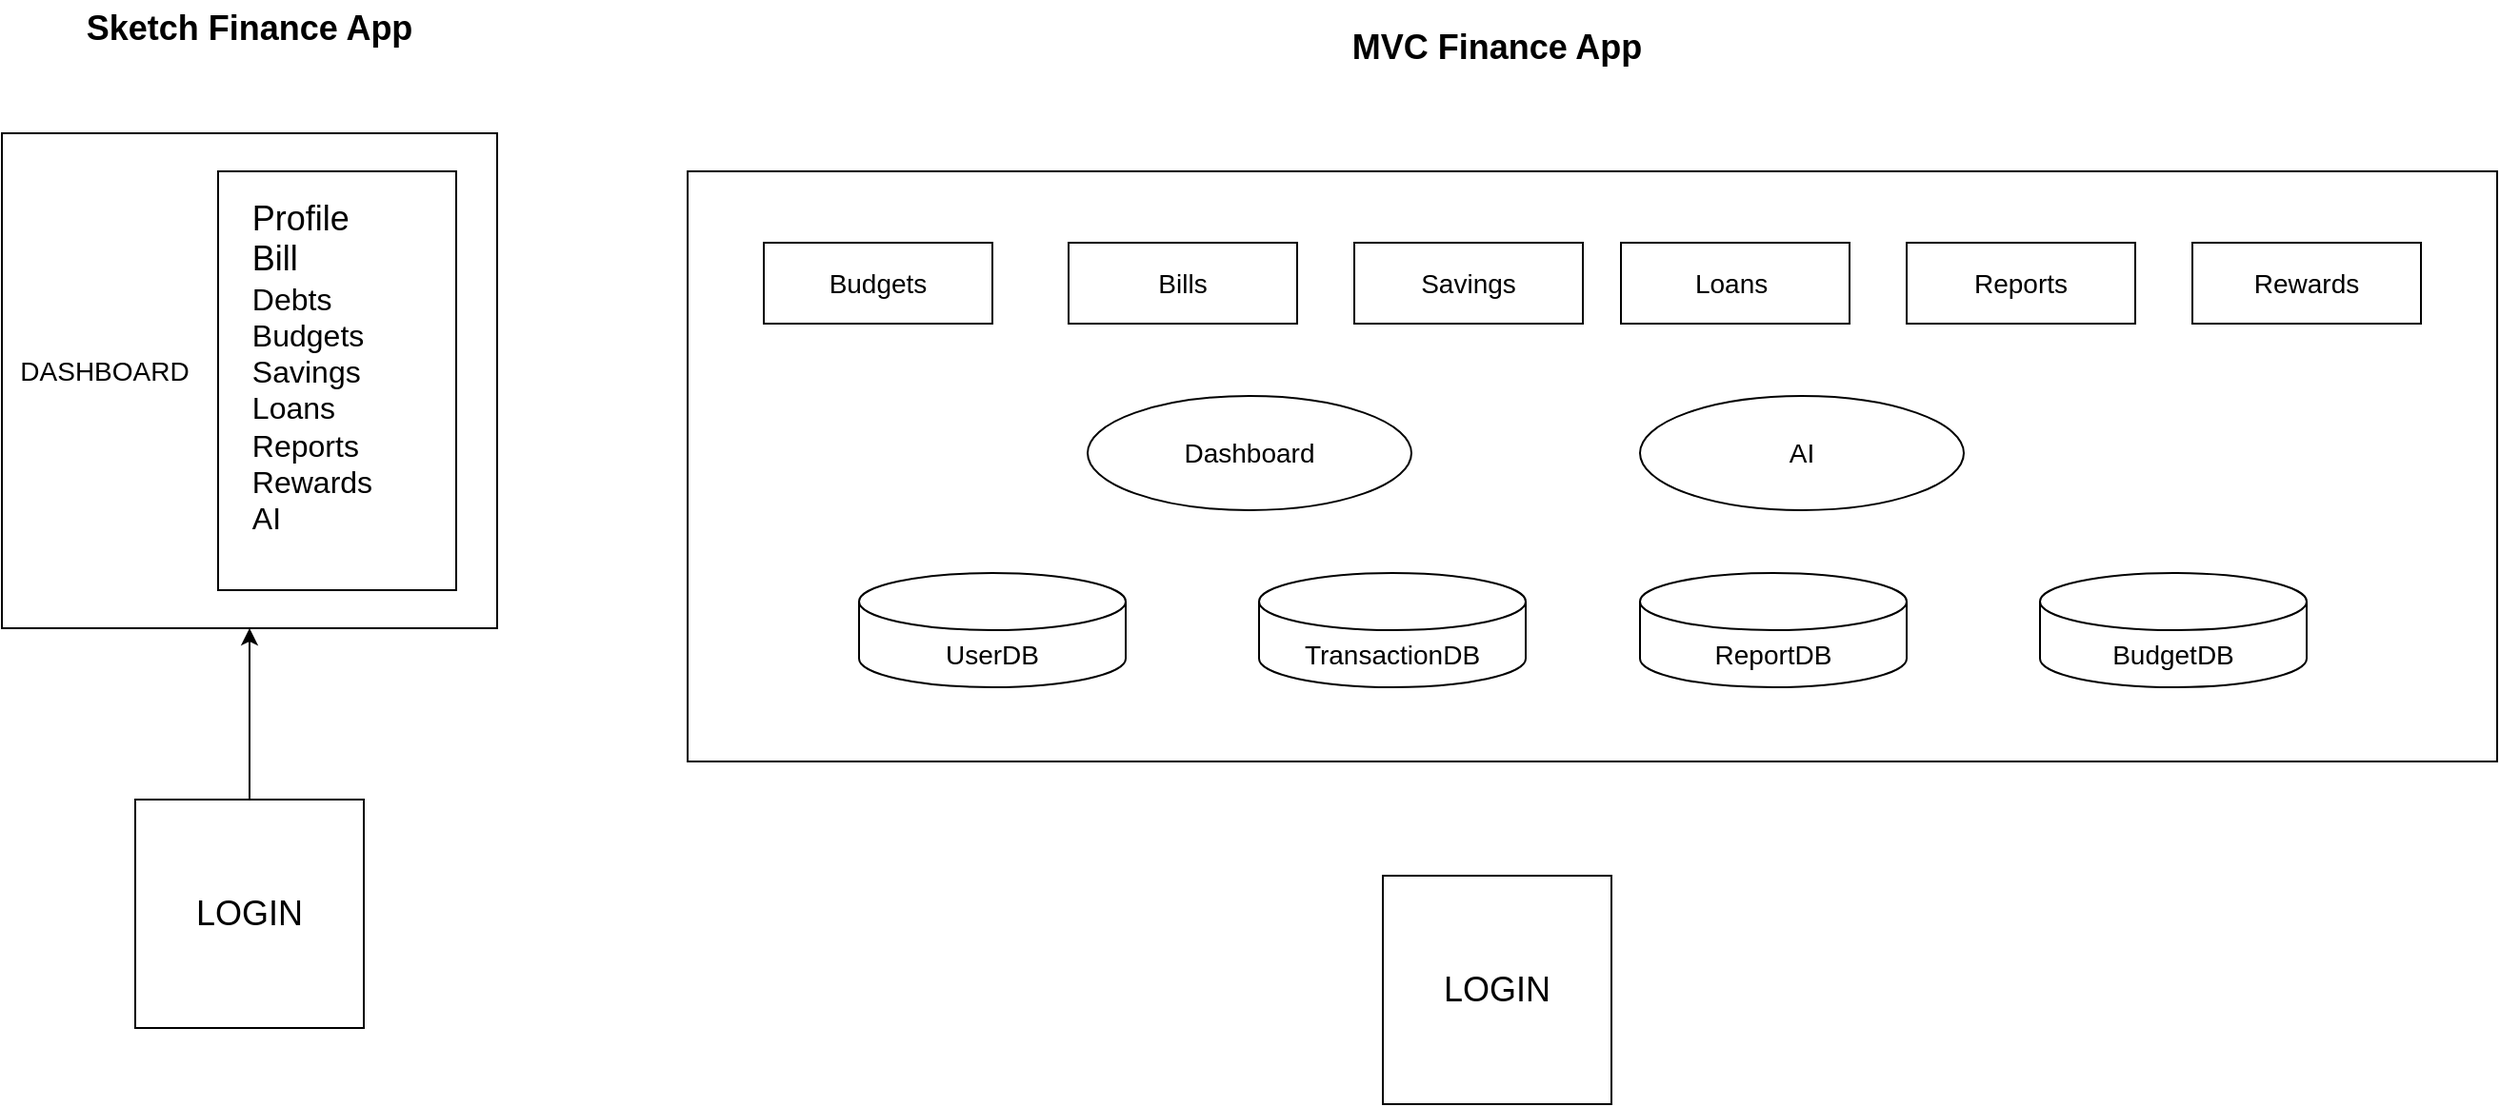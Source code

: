 <mxfile version="24.8.2">
  <diagram name="Page-1" id="ICIlDwkwhrRnBKipHEM9">
    <mxGraphModel dx="1674" dy="746" grid="1" gridSize="10" guides="1" tooltips="1" connect="1" arrows="1" fold="1" page="1" pageScale="1" pageWidth="827" pageHeight="1169" math="0" shadow="0">
      <root>
        <mxCell id="0" />
        <mxCell id="1" parent="0" />
        <mxCell id="7ydnyLyAO0v6t1_Miq5--25" value="" style="rounded=0;whiteSpace=wrap;html=1;" vertex="1" parent="1">
          <mxGeometry x="400" y="120" width="950" height="310" as="geometry" />
        </mxCell>
        <mxCell id="7ydnyLyAO0v6t1_Miq5--10" style="edgeStyle=orthogonalEdgeStyle;rounded=0;orthogonalLoop=1;jettySize=auto;html=1;entryX=0.5;entryY=1;entryDx=0;entryDy=0;" edge="1" parent="1" source="7ydnyLyAO0v6t1_Miq5--1" target="7ydnyLyAO0v6t1_Miq5--2">
          <mxGeometry relative="1" as="geometry" />
        </mxCell>
        <mxCell id="7ydnyLyAO0v6t1_Miq5--1" value="&lt;font style=&quot;font-size: 18px;&quot;&gt;LOGIN&lt;/font&gt;" style="whiteSpace=wrap;html=1;aspect=fixed;" vertex="1" parent="1">
          <mxGeometry x="110" y="450" width="120" height="120" as="geometry" />
        </mxCell>
        <mxCell id="7ydnyLyAO0v6t1_Miq5--2" value="" style="whiteSpace=wrap;html=1;aspect=fixed;align=left;" vertex="1" parent="1">
          <mxGeometry x="40" y="100" width="260" height="260" as="geometry" />
        </mxCell>
        <mxCell id="7ydnyLyAO0v6t1_Miq5--5" value="" style="rounded=0;whiteSpace=wrap;html=1;rotation=90;" vertex="1" parent="1">
          <mxGeometry x="106" y="167.5" width="220" height="125" as="geometry" />
        </mxCell>
        <mxCell id="7ydnyLyAO0v6t1_Miq5--6" value="&lt;font style=&quot;font-size: 14px;&quot;&gt;DASHBOARD&lt;/font&gt;" style="text;html=1;align=center;verticalAlign=middle;whiteSpace=wrap;rounded=0;" vertex="1" parent="1">
          <mxGeometry x="64" y="210" width="60" height="30" as="geometry" />
        </mxCell>
        <mxCell id="7ydnyLyAO0v6t1_Miq5--7" value="&lt;div style=&quot;text-align: left;&quot;&gt;&lt;span style=&quot;background-color: initial;&quot;&gt;&lt;font style=&quot;font-size: 18px;&quot;&gt;Profile&lt;/font&gt;&lt;/span&gt;&lt;/div&gt;&lt;div style=&quot;text-align: left;&quot;&gt;&lt;span style=&quot;background-color: initial;&quot;&gt;&lt;font style=&quot;font-size: 18px;&quot;&gt;Bill&lt;/font&gt;&lt;/span&gt;&lt;/div&gt;&lt;div style=&quot;text-align: left;&quot;&gt;&lt;span style=&quot;background-color: initial;&quot;&gt;&lt;font size=&quot;3&quot; style=&quot;&quot;&gt;Debts&lt;/font&gt;&lt;/span&gt;&lt;/div&gt;&lt;div style=&quot;text-align: left;&quot;&gt;&lt;font size=&quot;3&quot;&gt;Budgets&lt;/font&gt;&lt;/div&gt;&lt;div style=&quot;text-align: left;&quot;&gt;&lt;font size=&quot;3&quot;&gt;Savings&lt;/font&gt;&lt;/div&gt;&lt;div style=&quot;text-align: left;&quot;&gt;&lt;font size=&quot;3&quot;&gt;Loans&lt;/font&gt;&lt;/div&gt;&lt;div style=&quot;text-align: left;&quot;&gt;&lt;font size=&quot;3&quot;&gt;Reports&lt;/font&gt;&lt;/div&gt;&lt;div style=&quot;text-align: left;&quot;&gt;&lt;font size=&quot;3&quot;&gt;Rewards&lt;/font&gt;&lt;/div&gt;&lt;div style=&quot;text-align: left;&quot;&gt;&lt;font size=&quot;3&quot;&gt;AI&lt;/font&gt;&lt;/div&gt;&lt;div&gt;&lt;br&gt;&lt;/div&gt;" style="text;html=1;align=center;verticalAlign=middle;whiteSpace=wrap;rounded=0;" vertex="1" parent="1">
          <mxGeometry x="150" y="155" width="106" height="150" as="geometry" />
        </mxCell>
        <mxCell id="7ydnyLyAO0v6t1_Miq5--9" value="&lt;font style=&quot;font-size: 18px;&quot;&gt;&lt;b&gt;Sketch Finance App&lt;/b&gt;&lt;/font&gt;" style="text;html=1;align=center;verticalAlign=middle;whiteSpace=wrap;rounded=0;" vertex="1" parent="1">
          <mxGeometry x="55" y="30" width="230" height="30" as="geometry" />
        </mxCell>
        <mxCell id="7ydnyLyAO0v6t1_Miq5--11" value="&lt;font style=&quot;font-size: 18px;&quot;&gt;LOGIN&lt;/font&gt;" style="whiteSpace=wrap;html=1;aspect=fixed;" vertex="1" parent="1">
          <mxGeometry x="765" y="490" width="120" height="120" as="geometry" />
        </mxCell>
        <mxCell id="7ydnyLyAO0v6t1_Miq5--12" value="&lt;font style=&quot;font-size: 18px;&quot;&gt;&lt;b&gt;MVC Finance App&lt;/b&gt;&lt;/font&gt;" style="text;html=1;align=center;verticalAlign=middle;whiteSpace=wrap;rounded=0;" vertex="1" parent="1">
          <mxGeometry x="710" y="40" width="230" height="30" as="geometry" />
        </mxCell>
        <mxCell id="7ydnyLyAO0v6t1_Miq5--13" value="&lt;font style=&quot;font-size: 14px;&quot;&gt;UserDB&lt;/font&gt;" style="shape=cylinder3;whiteSpace=wrap;html=1;boundedLbl=1;backgroundOutline=1;size=15;" vertex="1" parent="1">
          <mxGeometry x="490" y="331" width="140" height="60" as="geometry" />
        </mxCell>
        <mxCell id="7ydnyLyAO0v6t1_Miq5--14" value="&lt;font style=&quot;font-size: 14px;&quot;&gt;TransactionDB&lt;/font&gt;" style="shape=cylinder3;whiteSpace=wrap;html=1;boundedLbl=1;backgroundOutline=1;size=15;" vertex="1" parent="1">
          <mxGeometry x="700" y="331" width="140" height="60" as="geometry" />
        </mxCell>
        <mxCell id="7ydnyLyAO0v6t1_Miq5--15" value="&lt;font style=&quot;font-size: 14px;&quot;&gt;ReportDB&lt;/font&gt;" style="shape=cylinder3;whiteSpace=wrap;html=1;boundedLbl=1;backgroundOutline=1;size=15;" vertex="1" parent="1">
          <mxGeometry x="900" y="331" width="140" height="60" as="geometry" />
        </mxCell>
        <mxCell id="7ydnyLyAO0v6t1_Miq5--16" value="&lt;font style=&quot;font-size: 14px;&quot;&gt;BudgetDB&lt;/font&gt;" style="shape=cylinder3;whiteSpace=wrap;html=1;boundedLbl=1;backgroundOutline=1;size=15;" vertex="1" parent="1">
          <mxGeometry x="1110" y="331" width="140" height="60" as="geometry" />
        </mxCell>
        <mxCell id="7ydnyLyAO0v6t1_Miq5--17" value="&lt;font style=&quot;font-size: 14px;&quot;&gt;Dashboard&lt;/font&gt;" style="ellipse;whiteSpace=wrap;html=1;" vertex="1" parent="1">
          <mxGeometry x="610" y="238" width="170" height="60" as="geometry" />
        </mxCell>
        <mxCell id="7ydnyLyAO0v6t1_Miq5--18" value="&lt;font style=&quot;font-size: 14px;&quot;&gt;AI&lt;/font&gt;" style="ellipse;whiteSpace=wrap;html=1;" vertex="1" parent="1">
          <mxGeometry x="900" y="238" width="170" height="60" as="geometry" />
        </mxCell>
        <mxCell id="7ydnyLyAO0v6t1_Miq5--19" value="&lt;font style=&quot;font-size: 14px;&quot;&gt;Budgets&lt;/font&gt;" style="rounded=0;whiteSpace=wrap;html=1;" vertex="1" parent="1">
          <mxGeometry x="440" y="157.5" width="120" height="42.5" as="geometry" />
        </mxCell>
        <mxCell id="7ydnyLyAO0v6t1_Miq5--20" value="&lt;font style=&quot;font-size: 14px;&quot;&gt;Bills&lt;/font&gt;" style="rounded=0;whiteSpace=wrap;html=1;" vertex="1" parent="1">
          <mxGeometry x="600" y="157.5" width="120" height="42.5" as="geometry" />
        </mxCell>
        <mxCell id="7ydnyLyAO0v6t1_Miq5--21" value="&lt;font style=&quot;font-size: 14px;&quot;&gt;Savings&lt;/font&gt;" style="rounded=0;whiteSpace=wrap;html=1;" vertex="1" parent="1">
          <mxGeometry x="750" y="157.5" width="120" height="42.5" as="geometry" />
        </mxCell>
        <mxCell id="7ydnyLyAO0v6t1_Miq5--22" value="&lt;font style=&quot;font-size: 14px;&quot;&gt;Loans&amp;nbsp;&lt;/font&gt;" style="rounded=0;whiteSpace=wrap;html=1;" vertex="1" parent="1">
          <mxGeometry x="890" y="157.5" width="120" height="42.5" as="geometry" />
        </mxCell>
        <mxCell id="7ydnyLyAO0v6t1_Miq5--23" value="&lt;font style=&quot;font-size: 14px;&quot;&gt;Reports&lt;/font&gt;" style="rounded=0;whiteSpace=wrap;html=1;" vertex="1" parent="1">
          <mxGeometry x="1040" y="157.5" width="120" height="42.5" as="geometry" />
        </mxCell>
        <mxCell id="7ydnyLyAO0v6t1_Miq5--24" value="&lt;font style=&quot;font-size: 14px;&quot;&gt;Rewards&lt;/font&gt;" style="rounded=0;whiteSpace=wrap;html=1;" vertex="1" parent="1">
          <mxGeometry x="1190" y="157.5" width="120" height="42.5" as="geometry" />
        </mxCell>
      </root>
    </mxGraphModel>
  </diagram>
</mxfile>
